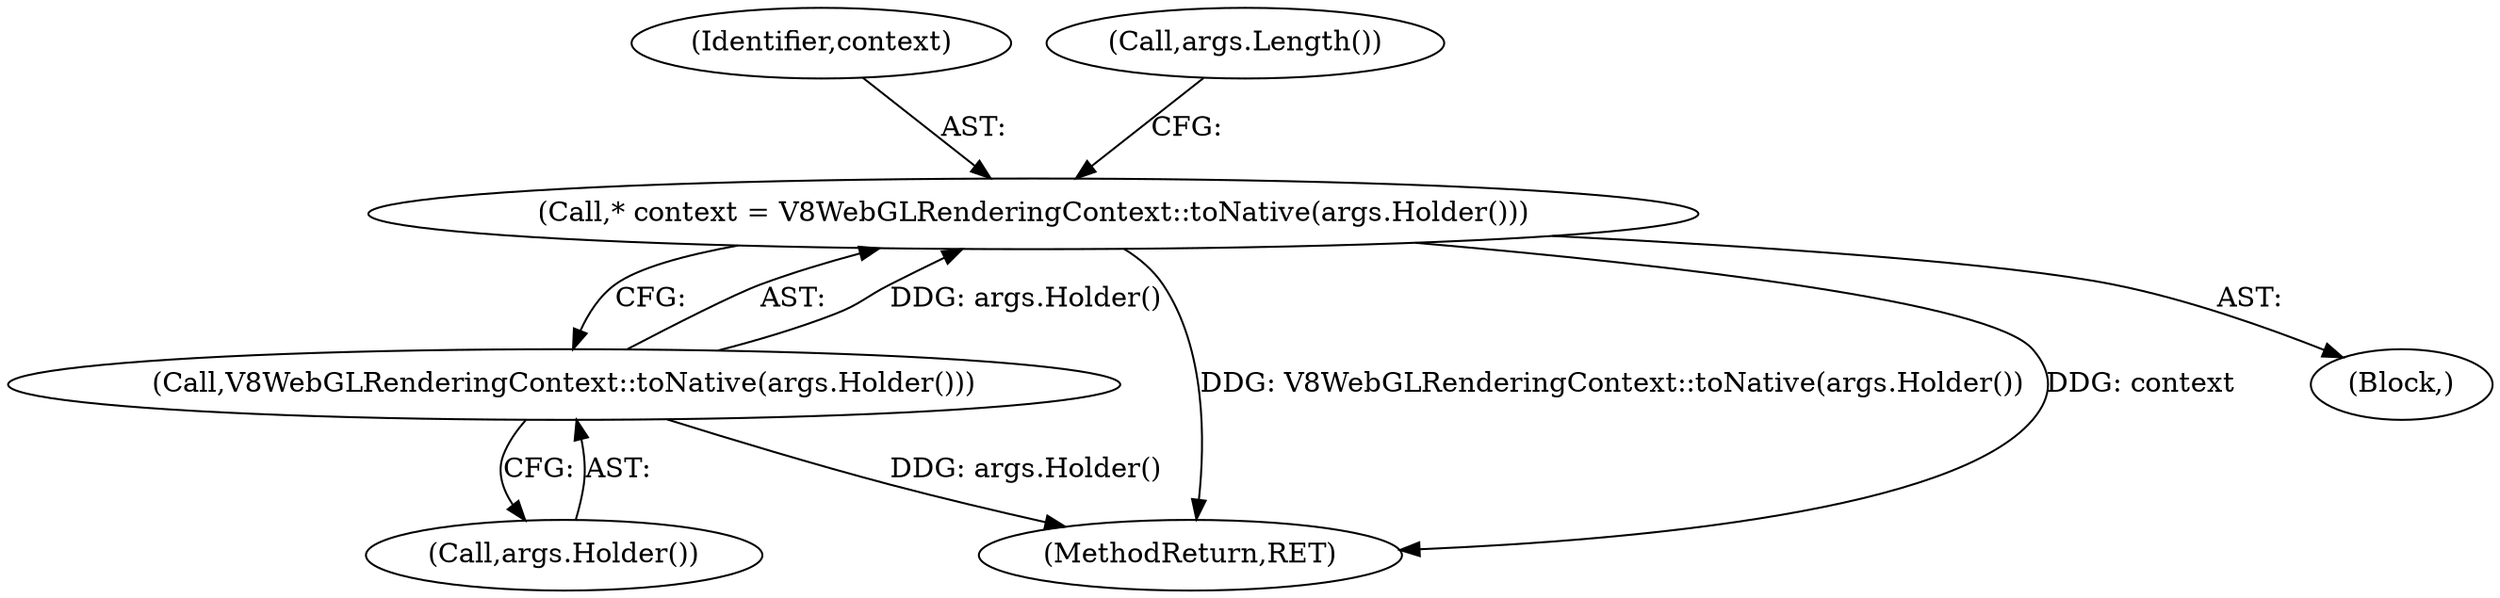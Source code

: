 digraph "0_Chrome_e9372a1bfd3588a80fcf49aa07321f0971dd6091_54@pointer" {
"1000116" [label="(Call,* context = V8WebGLRenderingContext::toNative(args.Holder()))"];
"1000118" [label="(Call,V8WebGLRenderingContext::toNative(args.Holder()))"];
"1000188" [label="(MethodReturn,RET)"];
"1000117" [label="(Identifier,context)"];
"1000102" [label="(Block,)"];
"1000118" [label="(Call,V8WebGLRenderingContext::toNative(args.Holder()))"];
"1000123" [label="(Call,args.Length())"];
"1000119" [label="(Call,args.Holder())"];
"1000116" [label="(Call,* context = V8WebGLRenderingContext::toNative(args.Holder()))"];
"1000116" -> "1000102"  [label="AST: "];
"1000116" -> "1000118"  [label="CFG: "];
"1000117" -> "1000116"  [label="AST: "];
"1000118" -> "1000116"  [label="AST: "];
"1000123" -> "1000116"  [label="CFG: "];
"1000116" -> "1000188"  [label="DDG: V8WebGLRenderingContext::toNative(args.Holder())"];
"1000116" -> "1000188"  [label="DDG: context"];
"1000118" -> "1000116"  [label="DDG: args.Holder()"];
"1000118" -> "1000119"  [label="CFG: "];
"1000119" -> "1000118"  [label="AST: "];
"1000118" -> "1000188"  [label="DDG: args.Holder()"];
}
